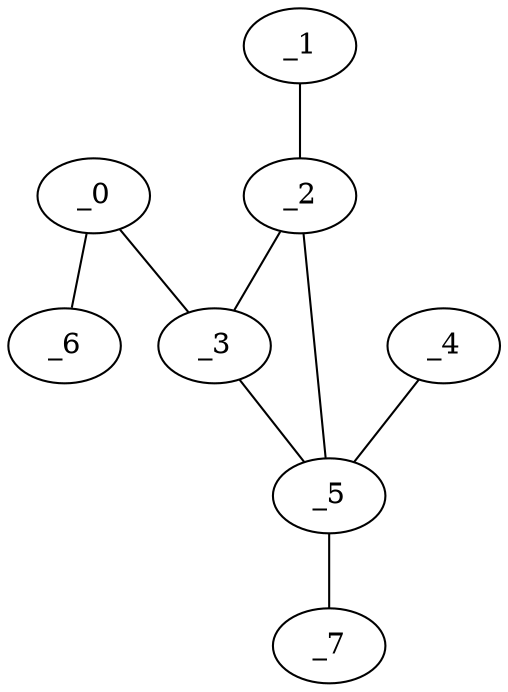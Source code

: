 graph EP1_0050 {
	_0	 [x="2.24",
		y="2.75"];
	_3	 [x="1.14844",
		y="2.64197"];
	_0 -- _3;
	_6	 [x="2.67568",
		y="2.08334"];
	_0 -- _6;
	_1	 [x="1.97516",
		y="0.0158322"];
	_2	 [x="0.731637",
		y="0.762029"];
	_1 -- _2;
	_2 -- _3;
	_5	 [x="1.88",
		y="1.75"];
	_2 -- _5;
	_3 -- _5;
	_4	 [x="0.721253",
		y="1.90256"];
	_4 -- _5;
	_7	 [x="0.654532",
		y="1.23699"];
	_5 -- _7;
}
